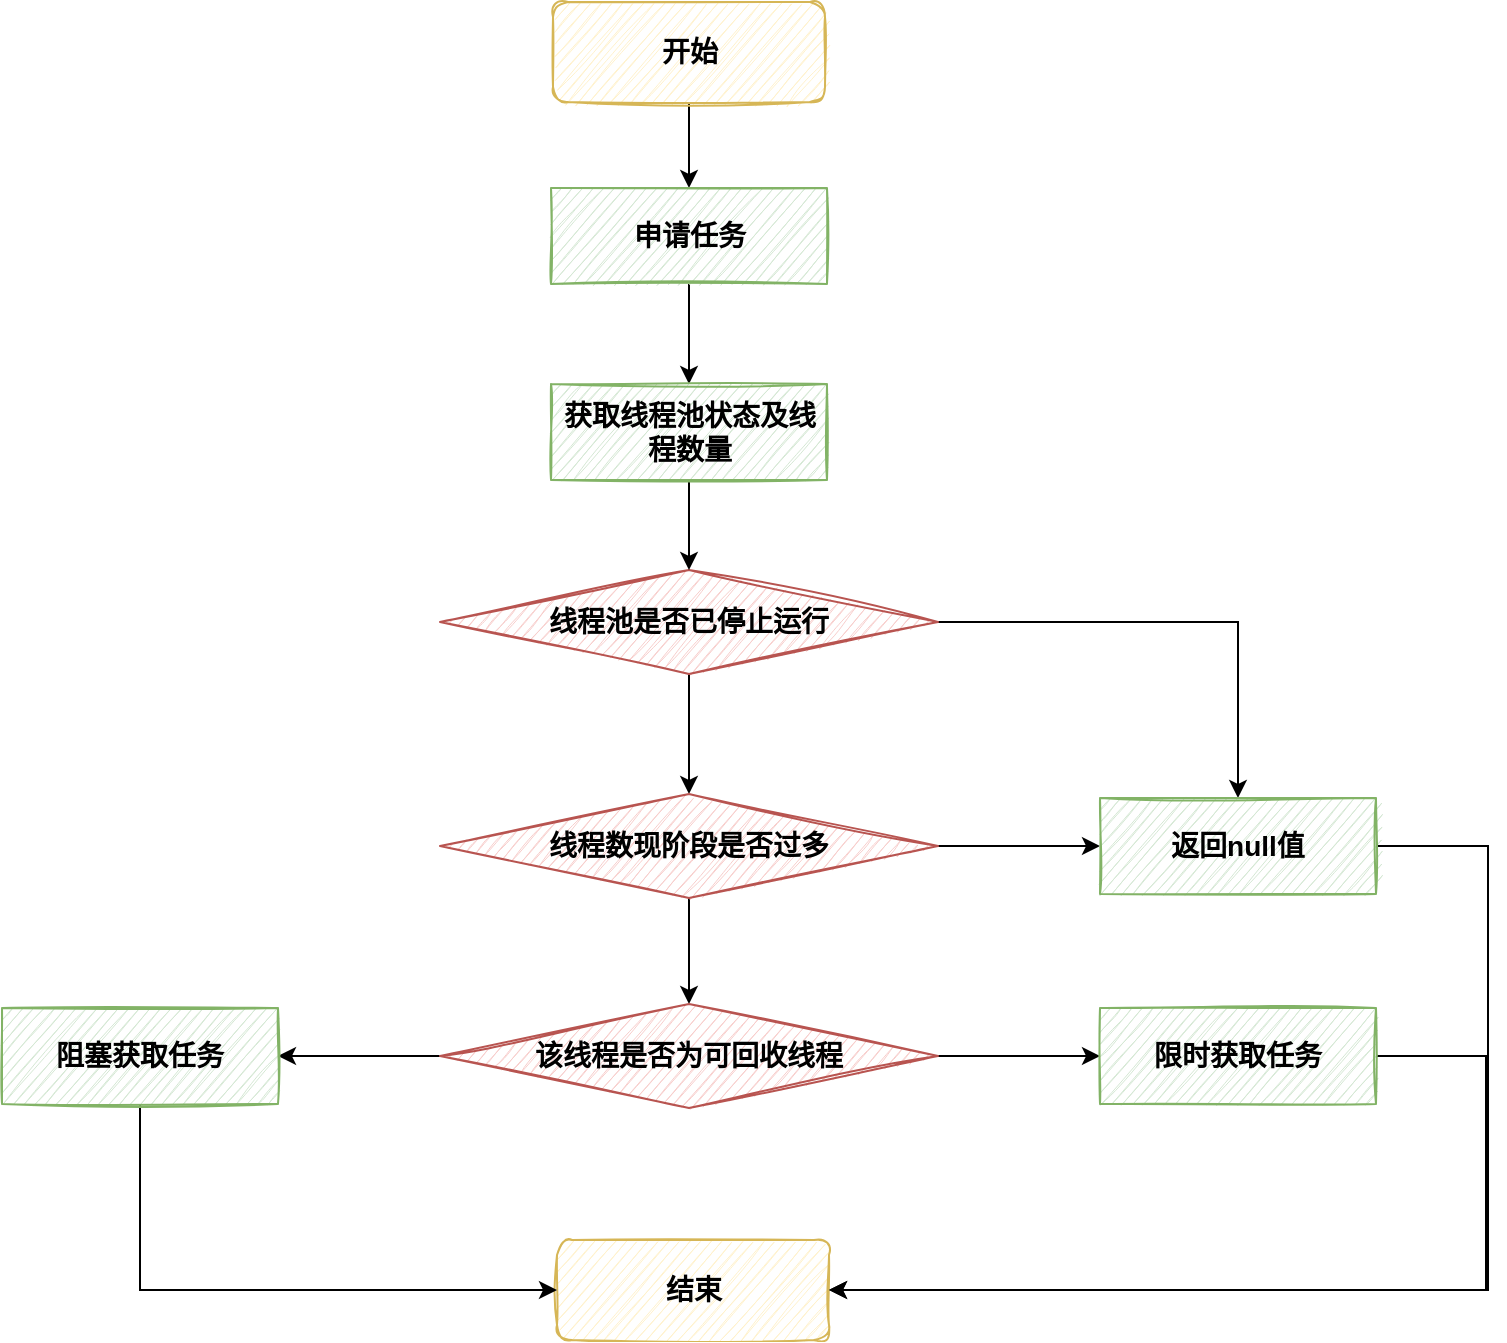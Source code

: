 <mxfile version="16.1.0" type="github">
  <diagram id="4yBUrwVcdltaq95xlQeb" name="第 1 页">
    <mxGraphModel dx="1422" dy="762" grid="0" gridSize="10" guides="1" tooltips="1" connect="1" arrows="1" fold="1" page="0" pageScale="1" pageWidth="827" pageHeight="1169" math="0" shadow="0">
      <root>
        <mxCell id="0" />
        <mxCell id="1" parent="0" />
        <mxCell id="YblVoAuH88jNYZOuT4qQ-11" value="" style="edgeStyle=orthogonalEdgeStyle;rounded=0;orthogonalLoop=1;jettySize=auto;html=1;" edge="1" parent="1" source="YblVoAuH88jNYZOuT4qQ-1" target="YblVoAuH88jNYZOuT4qQ-2">
          <mxGeometry relative="1" as="geometry" />
        </mxCell>
        <mxCell id="YblVoAuH88jNYZOuT4qQ-1" value="&lt;font style=&quot;font-size: 14px&quot;&gt;&lt;b&gt;开始&lt;/b&gt;&lt;/font&gt;" style="rounded=1;whiteSpace=wrap;html=1;fillColor=#fff2cc;strokeColor=#d6b656;sketch=1;" vertex="1" parent="1">
          <mxGeometry x="337.5" y="83" width="136" height="50" as="geometry" />
        </mxCell>
        <mxCell id="YblVoAuH88jNYZOuT4qQ-12" value="" style="edgeStyle=orthogonalEdgeStyle;rounded=0;orthogonalLoop=1;jettySize=auto;html=1;" edge="1" parent="1" source="YblVoAuH88jNYZOuT4qQ-2" target="YblVoAuH88jNYZOuT4qQ-10">
          <mxGeometry relative="1" as="geometry" />
        </mxCell>
        <mxCell id="YblVoAuH88jNYZOuT4qQ-2" value="&lt;b&gt;申请任务&lt;/b&gt;" style="rounded=0;whiteSpace=wrap;html=1;fontSize=14;fillColor=#d5e8d4;strokeColor=#82b366;sketch=1;" vertex="1" parent="1">
          <mxGeometry x="336.5" y="176" width="138" height="48" as="geometry" />
        </mxCell>
        <mxCell id="YblVoAuH88jNYZOuT4qQ-3" value="&lt;font style=&quot;font-size: 14px&quot;&gt;&lt;b&gt;结束&lt;/b&gt;&lt;/font&gt;" style="rounded=1;whiteSpace=wrap;html=1;fillColor=#fff2cc;strokeColor=#d6b656;sketch=1;" vertex="1" parent="1">
          <mxGeometry x="339.5" y="702" width="136" height="50" as="geometry" />
        </mxCell>
        <mxCell id="YblVoAuH88jNYZOuT4qQ-14" value="" style="edgeStyle=orthogonalEdgeStyle;rounded=0;orthogonalLoop=1;jettySize=auto;html=1;" edge="1" parent="1" source="YblVoAuH88jNYZOuT4qQ-4" target="YblVoAuH88jNYZOuT4qQ-5">
          <mxGeometry relative="1" as="geometry" />
        </mxCell>
        <mxCell id="YblVoAuH88jNYZOuT4qQ-19" style="edgeStyle=orthogonalEdgeStyle;rounded=0;orthogonalLoop=1;jettySize=auto;html=1;" edge="1" parent="1" source="YblVoAuH88jNYZOuT4qQ-4" target="YblVoAuH88jNYZOuT4qQ-8">
          <mxGeometry relative="1" as="geometry" />
        </mxCell>
        <mxCell id="YblVoAuH88jNYZOuT4qQ-4" value="&lt;b&gt;线程池是否已停止运行&lt;/b&gt;" style="rhombus;whiteSpace=wrap;html=1;sketch=1;fontSize=14;fillColor=#f8cecc;strokeColor=#b85450;" vertex="1" parent="1">
          <mxGeometry x="281" y="367" width="249" height="52" as="geometry" />
        </mxCell>
        <mxCell id="YblVoAuH88jNYZOuT4qQ-15" value="" style="edgeStyle=orthogonalEdgeStyle;rounded=0;orthogonalLoop=1;jettySize=auto;html=1;" edge="1" parent="1" source="YblVoAuH88jNYZOuT4qQ-5" target="YblVoAuH88jNYZOuT4qQ-6">
          <mxGeometry relative="1" as="geometry" />
        </mxCell>
        <mxCell id="YblVoAuH88jNYZOuT4qQ-18" value="" style="edgeStyle=orthogonalEdgeStyle;rounded=0;orthogonalLoop=1;jettySize=auto;html=1;" edge="1" parent="1" source="YblVoAuH88jNYZOuT4qQ-5" target="YblVoAuH88jNYZOuT4qQ-8">
          <mxGeometry relative="1" as="geometry" />
        </mxCell>
        <mxCell id="YblVoAuH88jNYZOuT4qQ-5" value="&lt;b&gt;线程数现阶段是否过多&lt;/b&gt;" style="rhombus;whiteSpace=wrap;html=1;sketch=1;fontSize=14;fillColor=#f8cecc;strokeColor=#b85450;" vertex="1" parent="1">
          <mxGeometry x="281" y="479" width="249" height="52" as="geometry" />
        </mxCell>
        <mxCell id="YblVoAuH88jNYZOuT4qQ-16" value="" style="edgeStyle=orthogonalEdgeStyle;rounded=0;orthogonalLoop=1;jettySize=auto;html=1;" edge="1" parent="1" source="YblVoAuH88jNYZOuT4qQ-6" target="YblVoAuH88jNYZOuT4qQ-7">
          <mxGeometry relative="1" as="geometry" />
        </mxCell>
        <mxCell id="YblVoAuH88jNYZOuT4qQ-17" value="" style="edgeStyle=orthogonalEdgeStyle;rounded=0;orthogonalLoop=1;jettySize=auto;html=1;" edge="1" parent="1" source="YblVoAuH88jNYZOuT4qQ-6" target="YblVoAuH88jNYZOuT4qQ-9">
          <mxGeometry relative="1" as="geometry" />
        </mxCell>
        <mxCell id="YblVoAuH88jNYZOuT4qQ-6" value="&lt;b&gt;该线程是否为可回收线程&lt;/b&gt;" style="rhombus;whiteSpace=wrap;html=1;sketch=1;fontSize=14;fillColor=#f8cecc;strokeColor=#b85450;" vertex="1" parent="1">
          <mxGeometry x="281" y="584" width="249" height="52" as="geometry" />
        </mxCell>
        <mxCell id="YblVoAuH88jNYZOuT4qQ-20" style="edgeStyle=orthogonalEdgeStyle;rounded=0;orthogonalLoop=1;jettySize=auto;html=1;entryX=0;entryY=0.5;entryDx=0;entryDy=0;" edge="1" parent="1" source="YblVoAuH88jNYZOuT4qQ-7" target="YblVoAuH88jNYZOuT4qQ-3">
          <mxGeometry relative="1" as="geometry">
            <Array as="points">
              <mxPoint x="131" y="727" />
            </Array>
          </mxGeometry>
        </mxCell>
        <mxCell id="YblVoAuH88jNYZOuT4qQ-7" value="&lt;b&gt;阻塞获取任务&lt;/b&gt;" style="rounded=0;whiteSpace=wrap;html=1;fontSize=14;fillColor=#d5e8d4;strokeColor=#82b366;sketch=1;" vertex="1" parent="1">
          <mxGeometry x="62" y="586" width="138" height="48" as="geometry" />
        </mxCell>
        <mxCell id="YblVoAuH88jNYZOuT4qQ-21" style="edgeStyle=orthogonalEdgeStyle;rounded=0;orthogonalLoop=1;jettySize=auto;html=1;entryX=1;entryY=0.5;entryDx=0;entryDy=0;" edge="1" parent="1" source="YblVoAuH88jNYZOuT4qQ-8" target="YblVoAuH88jNYZOuT4qQ-3">
          <mxGeometry relative="1" as="geometry">
            <Array as="points">
              <mxPoint x="805" y="505" />
              <mxPoint x="805" y="727" />
            </Array>
          </mxGeometry>
        </mxCell>
        <mxCell id="YblVoAuH88jNYZOuT4qQ-8" value="&lt;b&gt;返回null值&lt;/b&gt;" style="rounded=0;whiteSpace=wrap;html=1;fontSize=14;fillColor=#d5e8d4;strokeColor=#82b366;sketch=1;" vertex="1" parent="1">
          <mxGeometry x="611" y="481" width="138" height="48" as="geometry" />
        </mxCell>
        <mxCell id="YblVoAuH88jNYZOuT4qQ-23" style="edgeStyle=orthogonalEdgeStyle;rounded=0;orthogonalLoop=1;jettySize=auto;html=1;entryX=1;entryY=0.5;entryDx=0;entryDy=0;" edge="1" parent="1" source="YblVoAuH88jNYZOuT4qQ-9" target="YblVoAuH88jNYZOuT4qQ-3">
          <mxGeometry relative="1" as="geometry">
            <Array as="points">
              <mxPoint x="804" y="610" />
              <mxPoint x="804" y="727" />
            </Array>
          </mxGeometry>
        </mxCell>
        <mxCell id="YblVoAuH88jNYZOuT4qQ-9" value="&lt;b&gt;限时获取任务&lt;/b&gt;" style="rounded=0;whiteSpace=wrap;html=1;fontSize=14;fillColor=#d5e8d4;strokeColor=#82b366;sketch=1;" vertex="1" parent="1">
          <mxGeometry x="611" y="586" width="138" height="48" as="geometry" />
        </mxCell>
        <mxCell id="YblVoAuH88jNYZOuT4qQ-13" value="" style="edgeStyle=orthogonalEdgeStyle;rounded=0;orthogonalLoop=1;jettySize=auto;html=1;" edge="1" parent="1" source="YblVoAuH88jNYZOuT4qQ-10" target="YblVoAuH88jNYZOuT4qQ-4">
          <mxGeometry relative="1" as="geometry" />
        </mxCell>
        <mxCell id="YblVoAuH88jNYZOuT4qQ-10" value="&lt;b&gt;获取线程池状态及线程数量&lt;/b&gt;" style="rounded=0;whiteSpace=wrap;html=1;fontSize=14;fillColor=#d5e8d4;strokeColor=#82b366;sketch=1;" vertex="1" parent="1">
          <mxGeometry x="336.5" y="274" width="138" height="48" as="geometry" />
        </mxCell>
      </root>
    </mxGraphModel>
  </diagram>
</mxfile>
